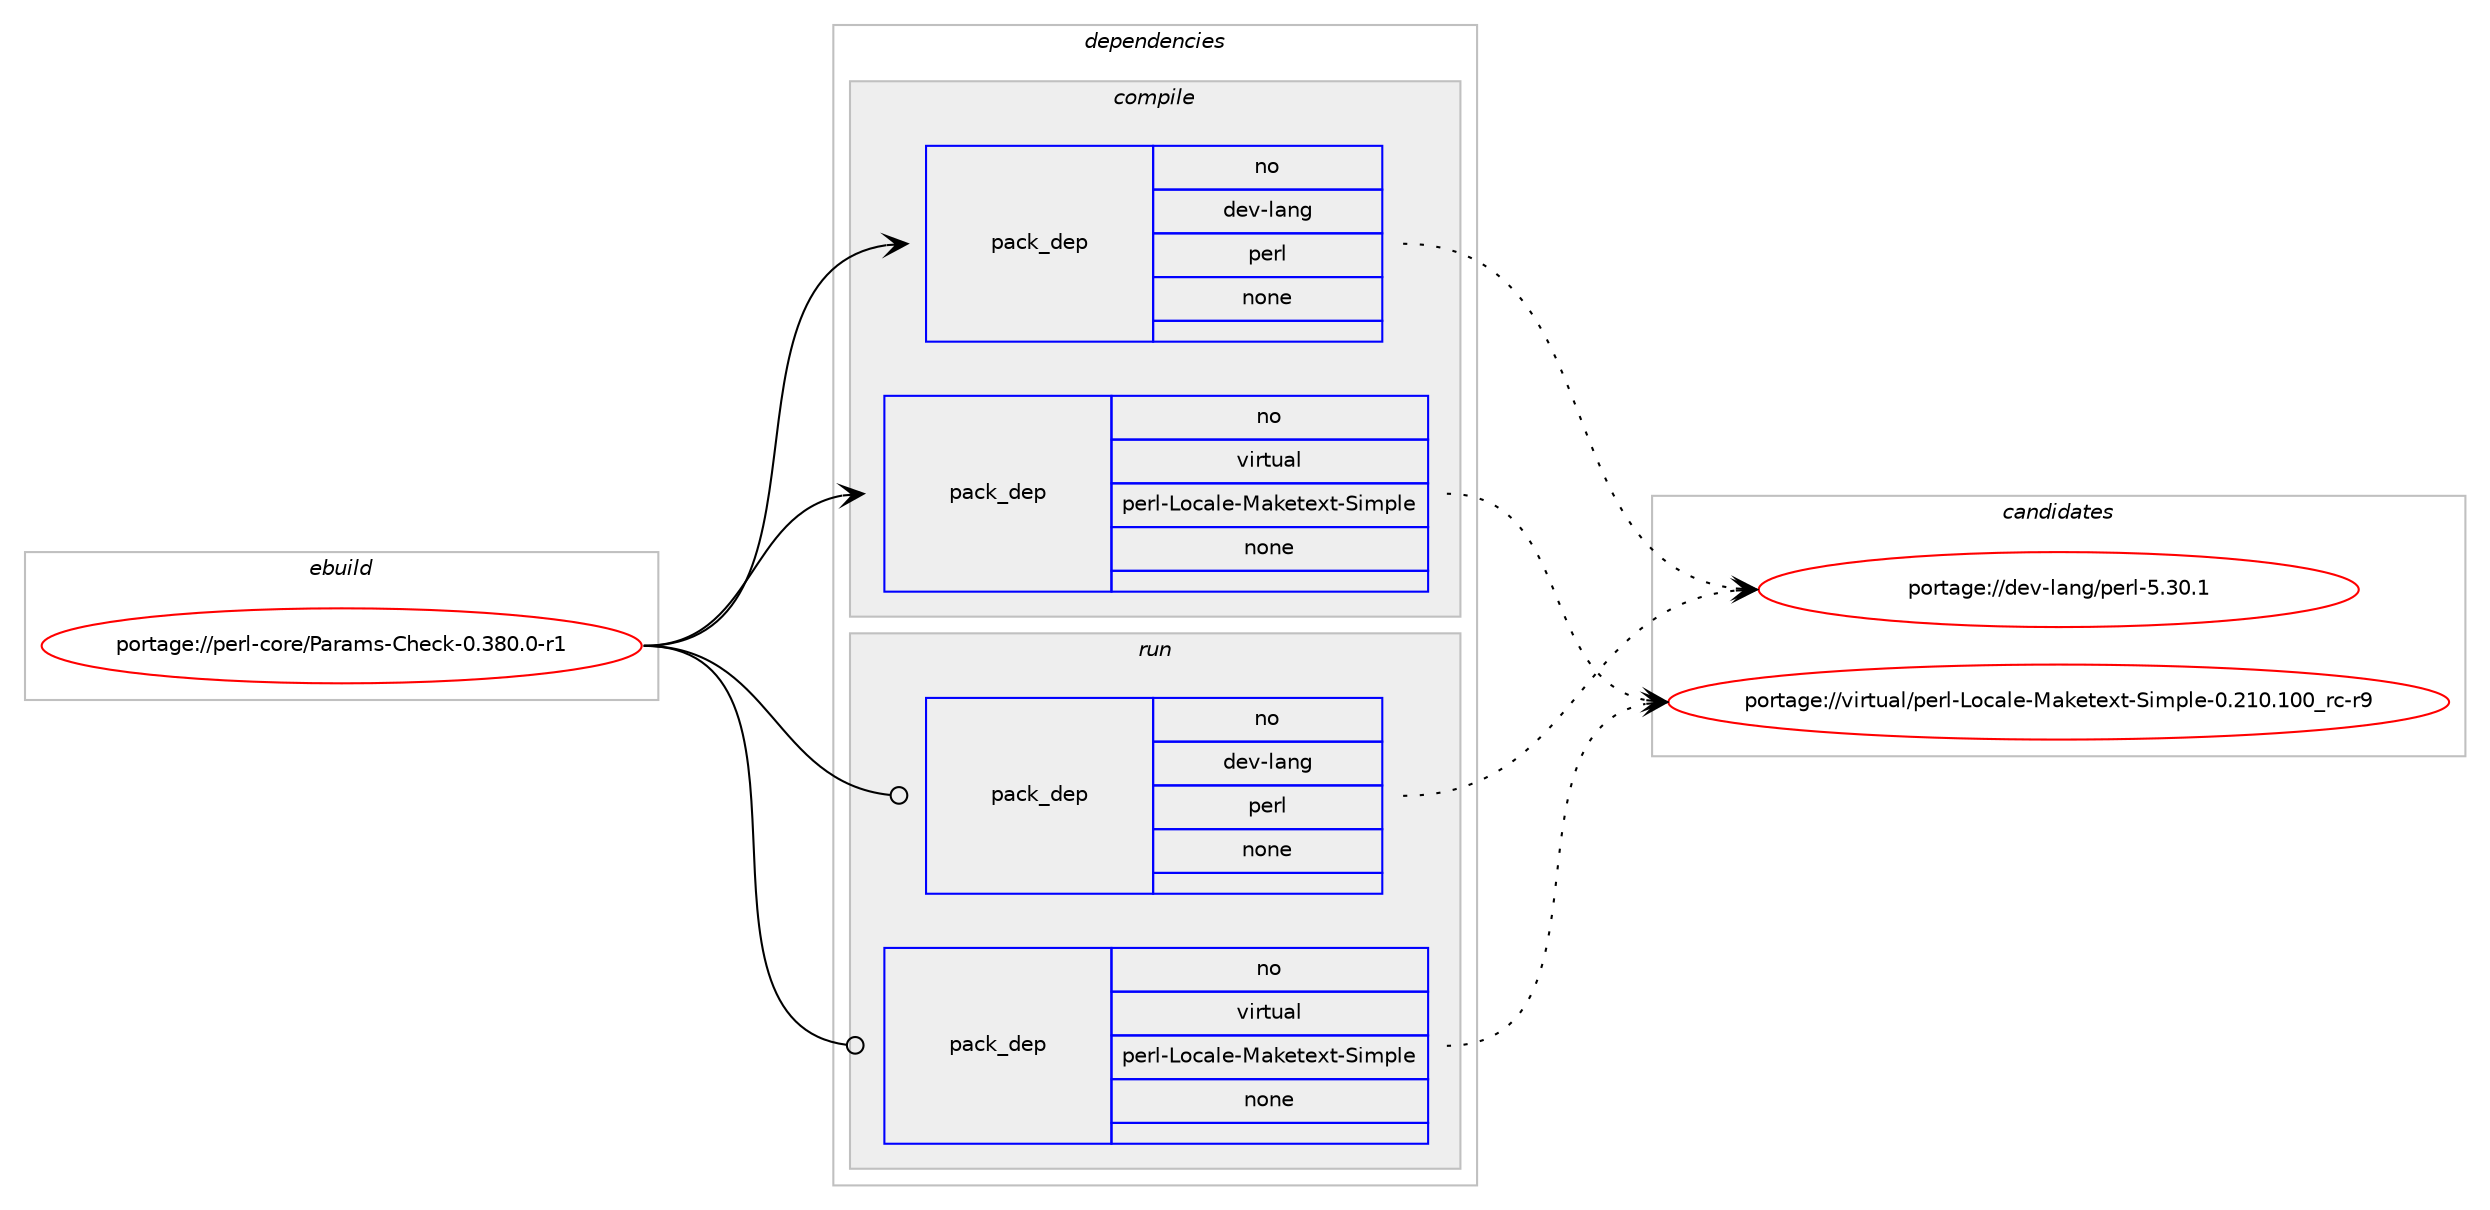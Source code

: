 digraph prolog {

# *************
# Graph options
# *************

newrank=true;
concentrate=true;
compound=true;
graph [rankdir=LR,fontname=Helvetica,fontsize=10,ranksep=1.5];#, ranksep=2.5, nodesep=0.2];
edge  [arrowhead=vee];
node  [fontname=Helvetica,fontsize=10];

# **********
# The ebuild
# **********

subgraph cluster_leftcol {
color=gray;
rank=same;
label=<<i>ebuild</i>>;
id [label="portage://perl-core/Params-Check-0.380.0-r1", color=red, width=4, href="../perl-core/Params-Check-0.380.0-r1.svg"];
}

# ****************
# The dependencies
# ****************

subgraph cluster_midcol {
color=gray;
label=<<i>dependencies</i>>;
subgraph cluster_compile {
fillcolor="#eeeeee";
style=filled;
label=<<i>compile</i>>;
subgraph pack77003 {
dependency97297 [label=<<TABLE BORDER="0" CELLBORDER="1" CELLSPACING="0" CELLPADDING="4" WIDTH="220"><TR><TD ROWSPAN="6" CELLPADDING="30">pack_dep</TD></TR><TR><TD WIDTH="110">no</TD></TR><TR><TD>dev-lang</TD></TR><TR><TD>perl</TD></TR><TR><TD>none</TD></TR><TR><TD></TD></TR></TABLE>>, shape=none, color=blue];
}
id:e -> dependency97297:w [weight=20,style="solid",arrowhead="vee"];
subgraph pack77004 {
dependency97298 [label=<<TABLE BORDER="0" CELLBORDER="1" CELLSPACING="0" CELLPADDING="4" WIDTH="220"><TR><TD ROWSPAN="6" CELLPADDING="30">pack_dep</TD></TR><TR><TD WIDTH="110">no</TD></TR><TR><TD>virtual</TD></TR><TR><TD>perl-Locale-Maketext-Simple</TD></TR><TR><TD>none</TD></TR><TR><TD></TD></TR></TABLE>>, shape=none, color=blue];
}
id:e -> dependency97298:w [weight=20,style="solid",arrowhead="vee"];
}
subgraph cluster_compileandrun {
fillcolor="#eeeeee";
style=filled;
label=<<i>compile and run</i>>;
}
subgraph cluster_run {
fillcolor="#eeeeee";
style=filled;
label=<<i>run</i>>;
subgraph pack77005 {
dependency97299 [label=<<TABLE BORDER="0" CELLBORDER="1" CELLSPACING="0" CELLPADDING="4" WIDTH="220"><TR><TD ROWSPAN="6" CELLPADDING="30">pack_dep</TD></TR><TR><TD WIDTH="110">no</TD></TR><TR><TD>dev-lang</TD></TR><TR><TD>perl</TD></TR><TR><TD>none</TD></TR><TR><TD></TD></TR></TABLE>>, shape=none, color=blue];
}
id:e -> dependency97299:w [weight=20,style="solid",arrowhead="odot"];
subgraph pack77006 {
dependency97300 [label=<<TABLE BORDER="0" CELLBORDER="1" CELLSPACING="0" CELLPADDING="4" WIDTH="220"><TR><TD ROWSPAN="6" CELLPADDING="30">pack_dep</TD></TR><TR><TD WIDTH="110">no</TD></TR><TR><TD>virtual</TD></TR><TR><TD>perl-Locale-Maketext-Simple</TD></TR><TR><TD>none</TD></TR><TR><TD></TD></TR></TABLE>>, shape=none, color=blue];
}
id:e -> dependency97300:w [weight=20,style="solid",arrowhead="odot"];
}
}

# **************
# The candidates
# **************

subgraph cluster_choices {
rank=same;
color=gray;
label=<<i>candidates</i>>;

subgraph choice77003 {
color=black;
nodesep=1;
choice10010111845108971101034711210111410845534651484649 [label="portage://dev-lang/perl-5.30.1", color=red, width=4,href="../dev-lang/perl-5.30.1.svg"];
dependency97297:e -> choice10010111845108971101034711210111410845534651484649:w [style=dotted,weight="100"];
}
subgraph choice77004 {
color=black;
nodesep=1;
choice11810511411611797108471121011141084576111999710810145779710710111610112011645831051091121081014548465049484649484895114994511457 [label="portage://virtual/perl-Locale-Maketext-Simple-0.210.100_rc-r9", color=red, width=4,href="../virtual/perl-Locale-Maketext-Simple-0.210.100_rc-r9.svg"];
dependency97298:e -> choice11810511411611797108471121011141084576111999710810145779710710111610112011645831051091121081014548465049484649484895114994511457:w [style=dotted,weight="100"];
}
subgraph choice77005 {
color=black;
nodesep=1;
choice10010111845108971101034711210111410845534651484649 [label="portage://dev-lang/perl-5.30.1", color=red, width=4,href="../dev-lang/perl-5.30.1.svg"];
dependency97299:e -> choice10010111845108971101034711210111410845534651484649:w [style=dotted,weight="100"];
}
subgraph choice77006 {
color=black;
nodesep=1;
choice11810511411611797108471121011141084576111999710810145779710710111610112011645831051091121081014548465049484649484895114994511457 [label="portage://virtual/perl-Locale-Maketext-Simple-0.210.100_rc-r9", color=red, width=4,href="../virtual/perl-Locale-Maketext-Simple-0.210.100_rc-r9.svg"];
dependency97300:e -> choice11810511411611797108471121011141084576111999710810145779710710111610112011645831051091121081014548465049484649484895114994511457:w [style=dotted,weight="100"];
}
}

}
